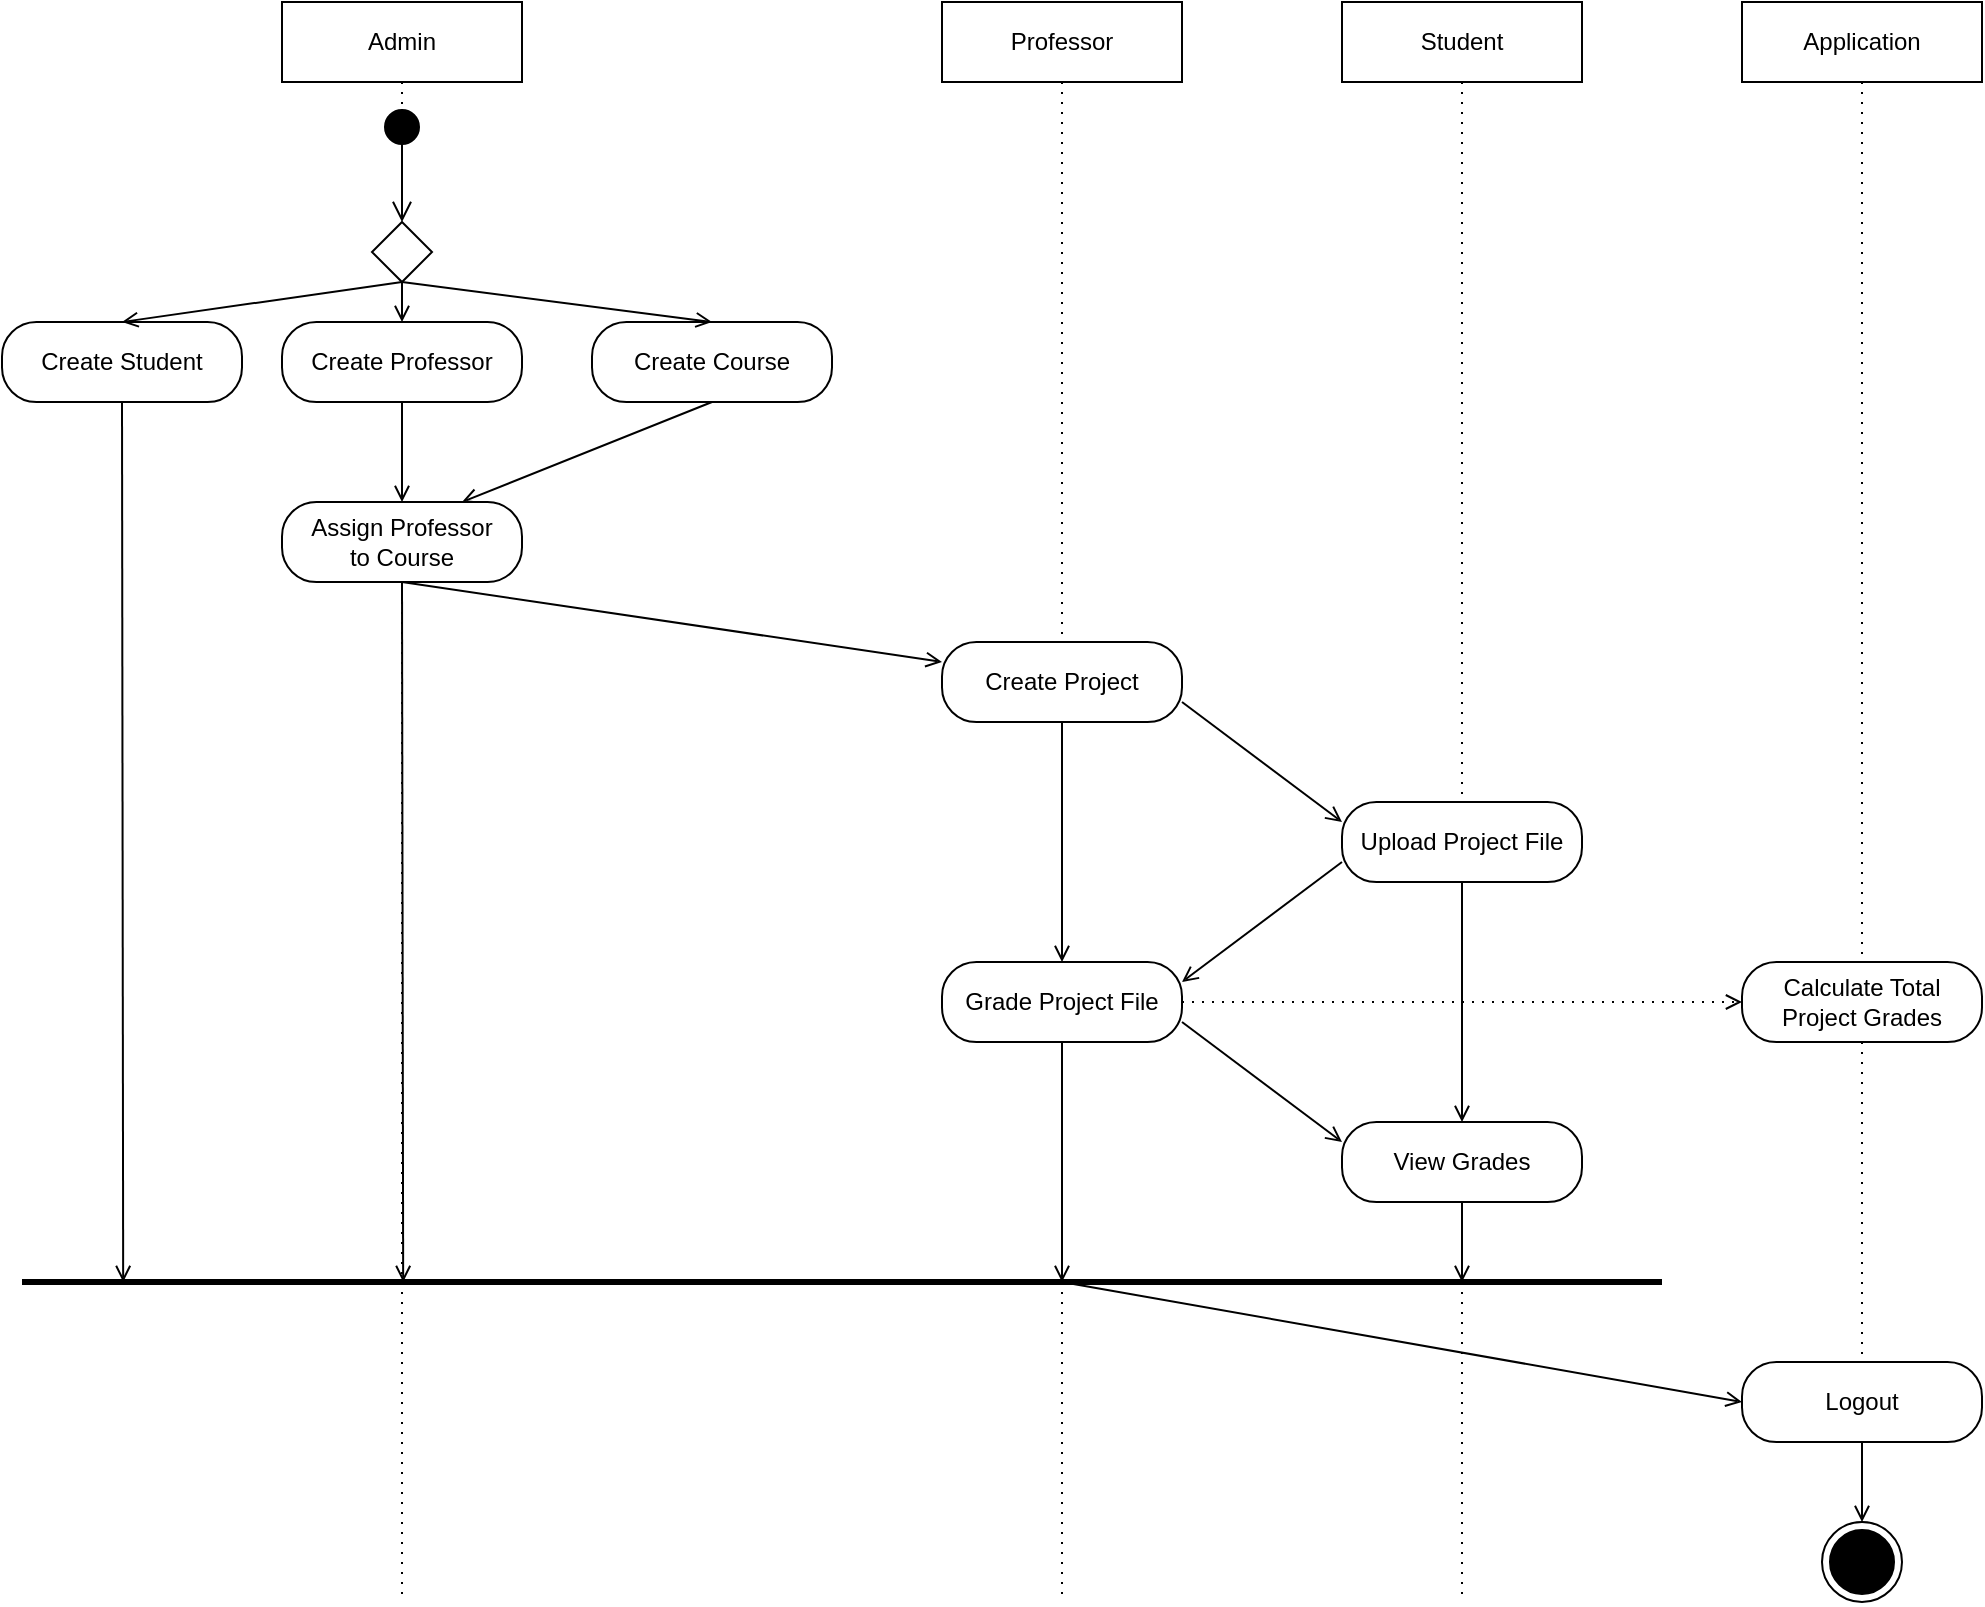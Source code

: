 <mxfile version="10.7.5" type="device"><diagram id="UROmUHRheUbuPov0-pl2" name="Page-1"><mxGraphModel dx="1640" dy="981" grid="1" gridSize="10" guides="1" tooltips="1" connect="1" arrows="1" fold="1" page="1" pageScale="1" pageWidth="850" pageHeight="1100" math="0" shadow="0"><root><mxCell id="0"/><mxCell id="1" parent="0"/><mxCell id="l3YTDUgQ1N9fVWtzv2Wr-7" style="edgeStyle=orthogonalEdgeStyle;rounded=0;orthogonalLoop=1;jettySize=auto;html=1;exitX=0.5;exitY=1;exitDx=0;exitDy=0;dashed=1;dashPattern=1 4;endArrow=none;endFill=0;" edge="1" parent="1" source="zSPrGBfEZ_Qf6RRrEF53-1" target="zSPrGBfEZ_Qf6RRrEF53-11"><mxGeometry relative="1" as="geometry"><mxPoint x="210" y="840" as="targetPoint"/><mxPoint x="210" y="80" as="sourcePoint"/><Array as="points"/></mxGeometry></mxCell><mxCell id="zSPrGBfEZ_Qf6RRrEF53-36" style="edgeStyle=none;rounded=0;orthogonalLoop=1;jettySize=auto;html=1;endArrow=none;endFill=0;strokeWidth=1;dashed=1;dashPattern=1 4;entryX=0.5;entryY=0;entryDx=0;entryDy=0;" parent="1" source="zSPrGBfEZ_Qf6RRrEF53-35" target="zSPrGBfEZ_Qf6RRrEF53-33" edge="1"><mxGeometry relative="1" as="geometry"><mxPoint x="940" y="880" as="targetPoint"/></mxGeometry></mxCell><mxCell id="zSPrGBfEZ_Qf6RRrEF53-20" style="edgeStyle=orthogonalEdgeStyle;rounded=0;orthogonalLoop=1;jettySize=auto;html=1;exitX=0.5;exitY=1;exitDx=0;exitDy=0;dashed=1;dashPattern=1 4;endArrow=none;endFill=0;" parent="1" source="zSPrGBfEZ_Qf6RRrEF53-5" edge="1"><mxGeometry relative="1" as="geometry"><mxPoint x="740" y="840" as="targetPoint"/><mxPoint x="740" y="80" as="sourcePoint"/></mxGeometry></mxCell><mxCell id="zSPrGBfEZ_Qf6RRrEF53-8" style="edgeStyle=orthogonalEdgeStyle;rounded=0;orthogonalLoop=1;jettySize=auto;html=1;exitX=0.5;exitY=1;exitDx=0;exitDy=0;dashed=1;dashPattern=1 4;endArrow=none;endFill=0;" parent="1" source="zSPrGBfEZ_Qf6RRrEF53-11" edge="1"><mxGeometry relative="1" as="geometry"><mxPoint x="210" y="840" as="targetPoint"/><Array as="points"><mxPoint x="210" y="840"/></Array></mxGeometry></mxCell><mxCell id="zSPrGBfEZ_Qf6RRrEF53-17" style="edgeStyle=orthogonalEdgeStyle;rounded=0;orthogonalLoop=1;jettySize=auto;html=1;exitX=0.5;exitY=1;exitDx=0;exitDy=0;dashed=1;endArrow=none;endFill=0;dashPattern=1 4;" parent="1" source="zSPrGBfEZ_Qf6RRrEF53-4" target="zSPrGBfEZ_Qf6RRrEF53-16" edge="1"><mxGeometry relative="1" as="geometry"><mxPoint x="540" y="700" as="targetPoint"/><mxPoint x="540" y="80" as="sourcePoint"/></mxGeometry></mxCell><mxCell id="zSPrGBfEZ_Qf6RRrEF53-1" value="Admin" style="rounded=0;whiteSpace=wrap;html=1;" parent="1" vertex="1"><mxGeometry x="150" y="40" width="120" height="40" as="geometry"/></mxCell><mxCell id="zSPrGBfEZ_Qf6RRrEF53-7" style="edgeStyle=orthogonalEdgeStyle;rounded=0;orthogonalLoop=1;jettySize=auto;html=1;exitX=0.5;exitY=1;exitDx=0;exitDy=0;dashed=1;endArrow=none;endFill=0;dashPattern=1 4;" parent="1" source="zSPrGBfEZ_Qf6RRrEF53-16" edge="1"><mxGeometry relative="1" as="geometry"><mxPoint x="540" y="840" as="targetPoint"/></mxGeometry></mxCell><mxCell id="zSPrGBfEZ_Qf6RRrEF53-4" value="Professor" style="rounded=0;whiteSpace=wrap;html=1;" parent="1" vertex="1"><mxGeometry x="480" y="40" width="120" height="40" as="geometry"/></mxCell><mxCell id="zSPrGBfEZ_Qf6RRrEF53-5" value="Student" style="rounded=0;whiteSpace=wrap;html=1;" parent="1" vertex="1"><mxGeometry x="680" y="40" width="120" height="40" as="geometry"/></mxCell><mxCell id="l3YTDUgQ1N9fVWtzv2Wr-9" style="edgeStyle=none;rounded=0;orthogonalLoop=1;jettySize=auto;html=1;exitX=0.5;exitY=1;exitDx=0;exitDy=0;entryX=0.5;entryY=0;entryDx=0;entryDy=0;endArrow=open;endFill=0;strokeColor=#000000;" edge="1" parent="1" source="zSPrGBfEZ_Qf6RRrEF53-10" target="zSPrGBfEZ_Qf6RRrEF53-11"><mxGeometry relative="1" as="geometry"/></mxCell><mxCell id="zSPrGBfEZ_Qf6RRrEF53-10" value="Create Professor" style="rounded=1;whiteSpace=wrap;html=1;arcSize=43;" parent="1" vertex="1"><mxGeometry x="150" y="200" width="120" height="40" as="geometry"/></mxCell><mxCell id="l3YTDUgQ1N9fVWtzv2Wr-10" style="edgeStyle=none;rounded=0;orthogonalLoop=1;jettySize=auto;html=1;exitX=0.5;exitY=1;exitDx=0;exitDy=0;endArrow=open;endFill=0;strokeColor=#000000;entryX=0.75;entryY=0;entryDx=0;entryDy=0;" edge="1" parent="1" source="zSPrGBfEZ_Qf6RRrEF53-12" target="zSPrGBfEZ_Qf6RRrEF53-11"><mxGeometry relative="1" as="geometry"><mxPoint x="210" y="320" as="targetPoint"/></mxGeometry></mxCell><mxCell id="zSPrGBfEZ_Qf6RRrEF53-12" value="Create Course" style="rounded=1;whiteSpace=wrap;html=1;arcSize=43;" parent="1" vertex="1"><mxGeometry x="305" y="200" width="120" height="40" as="geometry"/></mxCell><mxCell id="l3YTDUgQ1N9fVWtzv2Wr-12" style="edgeStyle=none;rounded=0;orthogonalLoop=1;jettySize=auto;html=1;exitX=0.5;exitY=1;exitDx=0;exitDy=0;endArrow=open;endFill=0;strokeColor=#000000;" edge="1" parent="1" source="zSPrGBfEZ_Qf6RRrEF53-13"><mxGeometry relative="1" as="geometry"><mxPoint x="70.588" y="680" as="targetPoint"/></mxGeometry></mxCell><mxCell id="zSPrGBfEZ_Qf6RRrEF53-13" value="Create Student" style="rounded=1;whiteSpace=wrap;html=1;arcSize=43;" parent="1" vertex="1"><mxGeometry x="10" y="200" width="120" height="40" as="geometry"/></mxCell><mxCell id="zSPrGBfEZ_Qf6RRrEF53-28" style="edgeStyle=none;rounded=0;orthogonalLoop=1;jettySize=auto;html=1;exitX=1;exitY=0.75;exitDx=0;exitDy=0;entryX=0;entryY=0.25;entryDx=0;entryDy=0;endArrow=open;endFill=0;" parent="1" source="zSPrGBfEZ_Qf6RRrEF53-14" target="zSPrGBfEZ_Qf6RRrEF53-15" edge="1"><mxGeometry relative="1" as="geometry"/></mxCell><mxCell id="zSPrGBfEZ_Qf6RRrEF53-29" style="edgeStyle=none;rounded=0;orthogonalLoop=1;jettySize=auto;html=1;exitX=0.5;exitY=1;exitDx=0;exitDy=0;entryX=0.5;entryY=0;entryDx=0;entryDy=0;endArrow=open;endFill=0;" parent="1" source="zSPrGBfEZ_Qf6RRrEF53-14" target="zSPrGBfEZ_Qf6RRrEF53-16" edge="1"><mxGeometry relative="1" as="geometry"/></mxCell><mxCell id="zSPrGBfEZ_Qf6RRrEF53-14" value="Create Project" style="rounded=1;whiteSpace=wrap;html=1;arcSize=43;" parent="1" vertex="1"><mxGeometry x="480" y="360" width="120" height="40" as="geometry"/></mxCell><mxCell id="zSPrGBfEZ_Qf6RRrEF53-30" style="edgeStyle=none;rounded=0;orthogonalLoop=1;jettySize=auto;html=1;exitX=0.5;exitY=1;exitDx=0;exitDy=0;entryX=0.5;entryY=0;entryDx=0;entryDy=0;endArrow=open;endFill=0;" parent="1" source="zSPrGBfEZ_Qf6RRrEF53-15" target="zSPrGBfEZ_Qf6RRrEF53-19" edge="1"><mxGeometry relative="1" as="geometry"/></mxCell><mxCell id="zSPrGBfEZ_Qf6RRrEF53-31" style="edgeStyle=none;rounded=0;orthogonalLoop=1;jettySize=auto;html=1;exitX=0;exitY=0.75;exitDx=0;exitDy=0;entryX=1;entryY=0.25;entryDx=0;entryDy=0;endArrow=open;endFill=0;" parent="1" source="zSPrGBfEZ_Qf6RRrEF53-15" target="zSPrGBfEZ_Qf6RRrEF53-16" edge="1"><mxGeometry relative="1" as="geometry"/></mxCell><mxCell id="zSPrGBfEZ_Qf6RRrEF53-15" value="Upload Project File" style="rounded=1;whiteSpace=wrap;html=1;arcSize=43;" parent="1" vertex="1"><mxGeometry x="680" y="440" width="120" height="40" as="geometry"/></mxCell><mxCell id="zSPrGBfEZ_Qf6RRrEF53-32" style="edgeStyle=none;rounded=0;orthogonalLoop=1;jettySize=auto;html=1;exitX=1;exitY=0.75;exitDx=0;exitDy=0;entryX=0;entryY=0.25;entryDx=0;entryDy=0;endArrow=open;endFill=0;" parent="1" source="zSPrGBfEZ_Qf6RRrEF53-16" target="zSPrGBfEZ_Qf6RRrEF53-19" edge="1"><mxGeometry relative="1" as="geometry"/></mxCell><mxCell id="zSPrGBfEZ_Qf6RRrEF53-38" style="edgeStyle=none;rounded=0;orthogonalLoop=1;jettySize=auto;html=1;exitX=1;exitY=0.5;exitDx=0;exitDy=0;entryX=0;entryY=0.5;entryDx=0;entryDy=0;dashed=1;dashPattern=1 4;endArrow=open;endFill=0;strokeWidth=1;" parent="1" source="zSPrGBfEZ_Qf6RRrEF53-16" target="zSPrGBfEZ_Qf6RRrEF53-37" edge="1"><mxGeometry relative="1" as="geometry"/></mxCell><mxCell id="zSPrGBfEZ_Qf6RRrEF53-40" style="edgeStyle=none;rounded=0;orthogonalLoop=1;jettySize=auto;html=1;exitX=0.5;exitY=1;exitDx=0;exitDy=0;endArrow=open;endFill=0;strokeWidth=1;" parent="1" source="zSPrGBfEZ_Qf6RRrEF53-16" edge="1"><mxGeometry relative="1" as="geometry"><mxPoint x="540" y="680" as="targetPoint"/></mxGeometry></mxCell><mxCell id="zSPrGBfEZ_Qf6RRrEF53-16" value="Grade Project File" style="rounded=1;whiteSpace=wrap;html=1;arcSize=43;" parent="1" vertex="1"><mxGeometry x="480" y="520" width="120" height="40" as="geometry"/></mxCell><mxCell id="zSPrGBfEZ_Qf6RRrEF53-41" style="edgeStyle=none;rounded=0;orthogonalLoop=1;jettySize=auto;html=1;exitX=0.5;exitY=1;exitDx=0;exitDy=0;endArrow=open;endFill=0;strokeWidth=1;" parent="1" source="zSPrGBfEZ_Qf6RRrEF53-19" edge="1"><mxGeometry relative="1" as="geometry"><mxPoint x="740" y="680" as="targetPoint"/></mxGeometry></mxCell><mxCell id="zSPrGBfEZ_Qf6RRrEF53-19" value="View Grades" style="rounded=1;whiteSpace=wrap;html=1;arcSize=43;" parent="1" vertex="1"><mxGeometry x="680" y="600" width="120" height="40" as="geometry"/></mxCell><mxCell id="zSPrGBfEZ_Qf6RRrEF53-42" style="edgeStyle=none;rounded=0;orthogonalLoop=1;jettySize=auto;html=1;exitX=0;exitY=0.5;exitDx=0;exitDy=0;endArrow=none;endFill=0;strokeWidth=1;startArrow=open;startFill=0;" parent="1" source="zSPrGBfEZ_Qf6RRrEF53-33" edge="1"><mxGeometry relative="1" as="geometry"><mxPoint x="540" y="680" as="targetPoint"/></mxGeometry></mxCell><mxCell id="zSPrGBfEZ_Qf6RRrEF53-44" style="edgeStyle=none;rounded=0;orthogonalLoop=1;jettySize=auto;html=1;startArrow=none;startFill=0;endArrow=open;endFill=0;strokeWidth=1;" parent="1" source="zSPrGBfEZ_Qf6RRrEF53-33" target="zSPrGBfEZ_Qf6RRrEF53-43" edge="1"><mxGeometry relative="1" as="geometry"/></mxCell><mxCell id="zSPrGBfEZ_Qf6RRrEF53-33" value="Logout" style="rounded=1;whiteSpace=wrap;html=1;arcSize=43;" parent="1" vertex="1"><mxGeometry x="880" y="720" width="120" height="40" as="geometry"/></mxCell><mxCell id="zSPrGBfEZ_Qf6RRrEF53-34" value="" style="endArrow=none;html=1;strokeWidth=3;" parent="1" edge="1"><mxGeometry width="50" height="50" relative="1" as="geometry"><mxPoint x="20" y="680" as="sourcePoint"/><mxPoint x="840" y="680" as="targetPoint"/></mxGeometry></mxCell><mxCell id="zSPrGBfEZ_Qf6RRrEF53-35" value="Application" style="rounded=0;whiteSpace=wrap;html=1;" parent="1" vertex="1"><mxGeometry x="880" y="40" width="120" height="40" as="geometry"/></mxCell><mxCell id="zSPrGBfEZ_Qf6RRrEF53-37" value="Calculate Total Project Grades" style="rounded=1;whiteSpace=wrap;html=1;arcSize=43;" parent="1" vertex="1"><mxGeometry x="880" y="520" width="120" height="40" as="geometry"/></mxCell><mxCell id="zSPrGBfEZ_Qf6RRrEF53-43" value="" style="ellipse;html=1;shape=endState;fillColor=#000000;strokeColor=#000000;" parent="1" vertex="1"><mxGeometry x="920" y="800" width="40" height="40" as="geometry"/></mxCell><mxCell id="l3YTDUgQ1N9fVWtzv2Wr-1" value="" style="ellipse;html=1;shape=startState;fillColor=#000000;strokeColor=#000000;" vertex="1" parent="1"><mxGeometry x="197.5" y="90" width="25" height="25" as="geometry"/></mxCell><mxCell id="l3YTDUgQ1N9fVWtzv2Wr-2" value="" style="edgeStyle=orthogonalEdgeStyle;html=1;verticalAlign=bottom;endArrow=open;endSize=8;strokeColor=#000000;entryX=0.5;entryY=0;entryDx=0;entryDy=0;exitX=0.5;exitY=0.8;exitDx=0;exitDy=0;exitPerimeter=0;" edge="1" source="l3YTDUgQ1N9fVWtzv2Wr-1" parent="1" target="l3YTDUgQ1N9fVWtzv2Wr-3"><mxGeometry relative="1" as="geometry"><mxPoint x="210" y="140" as="targetPoint"/><mxPoint x="210" y="120" as="sourcePoint"/><Array as="points"/></mxGeometry></mxCell><mxCell id="l3YTDUgQ1N9fVWtzv2Wr-4" style="rounded=0;orthogonalLoop=1;jettySize=auto;html=1;exitX=0.5;exitY=1;exitDx=0;exitDy=0;entryX=0.5;entryY=0;entryDx=0;entryDy=0;strokeColor=#000000;endArrow=open;endFill=0;" edge="1" parent="1" source="l3YTDUgQ1N9fVWtzv2Wr-3" target="zSPrGBfEZ_Qf6RRrEF53-10"><mxGeometry relative="1" as="geometry"/></mxCell><mxCell id="l3YTDUgQ1N9fVWtzv2Wr-5" style="edgeStyle=none;rounded=0;orthogonalLoop=1;jettySize=auto;html=1;exitX=0.5;exitY=1;exitDx=0;exitDy=0;entryX=0.5;entryY=0;entryDx=0;entryDy=0;endArrow=open;endFill=0;strokeColor=#000000;" edge="1" parent="1" source="l3YTDUgQ1N9fVWtzv2Wr-3" target="zSPrGBfEZ_Qf6RRrEF53-12"><mxGeometry relative="1" as="geometry"/></mxCell><mxCell id="l3YTDUgQ1N9fVWtzv2Wr-6" style="edgeStyle=none;rounded=0;orthogonalLoop=1;jettySize=auto;html=1;exitX=0.5;exitY=1;exitDx=0;exitDy=0;entryX=0.5;entryY=0;entryDx=0;entryDy=0;endArrow=open;endFill=0;strokeColor=#000000;" edge="1" parent="1" source="l3YTDUgQ1N9fVWtzv2Wr-3" target="zSPrGBfEZ_Qf6RRrEF53-13"><mxGeometry relative="1" as="geometry"/></mxCell><mxCell id="l3YTDUgQ1N9fVWtzv2Wr-11" style="edgeStyle=none;rounded=0;orthogonalLoop=1;jettySize=auto;html=1;exitX=0.5;exitY=1;exitDx=0;exitDy=0;entryX=0;entryY=0.25;entryDx=0;entryDy=0;endArrow=open;endFill=0;strokeColor=#000000;" edge="1" parent="1" source="zSPrGBfEZ_Qf6RRrEF53-11" target="zSPrGBfEZ_Qf6RRrEF53-14"><mxGeometry relative="1" as="geometry"/></mxCell><mxCell id="l3YTDUgQ1N9fVWtzv2Wr-13" style="edgeStyle=none;rounded=0;orthogonalLoop=1;jettySize=auto;html=1;exitX=0.5;exitY=1;exitDx=0;exitDy=0;endArrow=open;endFill=0;strokeColor=#000000;" edge="1" parent="1" source="zSPrGBfEZ_Qf6RRrEF53-11"><mxGeometry relative="1" as="geometry"><mxPoint x="210.588" y="680" as="targetPoint"/></mxGeometry></mxCell><mxCell id="zSPrGBfEZ_Qf6RRrEF53-11" value="Assign Professor&lt;br&gt;to Course" style="rounded=1;whiteSpace=wrap;html=1;arcSize=43;" parent="1" vertex="1"><mxGeometry x="150" y="290" width="120" height="40" as="geometry"/></mxCell><mxCell id="l3YTDUgQ1N9fVWtzv2Wr-3" value="" style="rhombus;whiteSpace=wrap;html=1;strokeColor=#000000;" vertex="1" parent="1"><mxGeometry x="195" y="150" width="30" height="30" as="geometry"/></mxCell></root></mxGraphModel></diagram></mxfile>